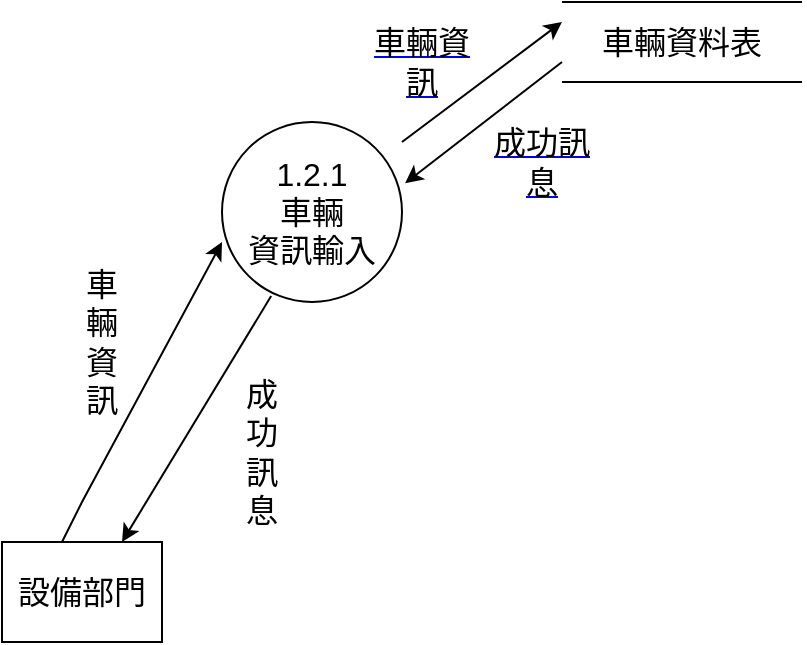 <mxfile version="26.2.14">
  <diagram name="第 1 页" id="ulnEvbnZ-n11O7iyt5Gd">
    <mxGraphModel dx="1037" dy="613" grid="1" gridSize="10" guides="1" tooltips="1" connect="1" arrows="0" fold="1" page="1" pageScale="1" pageWidth="827" pageHeight="1169" math="0" shadow="0">
      <root>
        <mxCell id="0" />
        <mxCell id="1" parent="0" />
        <mxCell id="UEYiM6BG_5IpnTY2fkz6-15" value="" style="rounded=0;whiteSpace=wrap;html=1;" vertex="1" parent="1">
          <mxGeometry x="80" y="630" width="80" height="50" as="geometry" />
        </mxCell>
        <mxCell id="UEYiM6BG_5IpnTY2fkz6-16" value="&lt;font style=&quot;font-size: 16px;&quot;&gt;設備部門&lt;/font&gt;" style="text;html=1;align=center;verticalAlign=middle;whiteSpace=wrap;rounded=0;rotation=0;" vertex="1" parent="1">
          <mxGeometry x="80" y="630" width="80" height="50" as="geometry" />
        </mxCell>
        <mxCell id="UEYiM6BG_5IpnTY2fkz6-17" value="" style="ellipse;whiteSpace=wrap;html=1;aspect=fixed;" vertex="1" parent="1">
          <mxGeometry x="190" y="420" width="90" height="90" as="geometry" />
        </mxCell>
        <mxCell id="UEYiM6BG_5IpnTY2fkz6-18" value="&lt;div&gt;&lt;span style=&quot;font-size: 16px; background-color: transparent; color: light-dark(rgb(0, 0, 0), rgb(255, 255, 255));&quot;&gt;1.2.1&lt;/span&gt;&lt;/div&gt;&lt;span style=&quot;font-size: 16px; background-color: transparent; color: light-dark(rgb(0, 0, 0), rgb(255, 255, 255));&quot;&gt;車輛&lt;/span&gt;&lt;div&gt;&lt;div&gt;&lt;font style=&quot;font-size: 16px;&quot;&gt;資訊輸入&lt;/font&gt;&lt;/div&gt;&lt;/div&gt;" style="text;html=1;align=center;verticalAlign=middle;whiteSpace=wrap;rounded=0;" vertex="1" parent="1">
          <mxGeometry x="200" y="440" width="70" height="50" as="geometry" />
        </mxCell>
        <mxCell id="UEYiM6BG_5IpnTY2fkz6-31" value="&lt;span style=&quot;font-size: 16px;&quot;&gt;成&lt;/span&gt;&lt;div&gt;&lt;span style=&quot;font-size: 16px;&quot;&gt;功&lt;/span&gt;&lt;/div&gt;&lt;div&gt;&lt;span style=&quot;font-size: 16px;&quot;&gt;訊&lt;/span&gt;&lt;/div&gt;&lt;div&gt;&lt;span style=&quot;font-size: 16px;&quot;&gt;息&lt;/span&gt;&lt;/div&gt;" style="text;html=1;align=center;verticalAlign=middle;whiteSpace=wrap;rounded=0;" vertex="1" parent="1">
          <mxGeometry x="200" y="567" width="20" height="35" as="geometry" />
        </mxCell>
        <mxCell id="UEYiM6BG_5IpnTY2fkz6-32" value="&lt;font style=&quot;font-size: 16px;&quot;&gt;車輛資訊&lt;/font&gt;" style="text;html=1;align=center;verticalAlign=middle;whiteSpace=wrap;rounded=0;" vertex="1" parent="1">
          <mxGeometry x="120" y="510" width="20" height="40" as="geometry" />
        </mxCell>
        <mxCell id="UEYiM6BG_5IpnTY2fkz6-33" value="" style="endArrow=none;html=1;rounded=0;" edge="1" parent="1">
          <mxGeometry width="50" height="50" relative="1" as="geometry">
            <mxPoint x="360" y="360" as="sourcePoint" />
            <mxPoint x="480" y="360" as="targetPoint" />
          </mxGeometry>
        </mxCell>
        <mxCell id="UEYiM6BG_5IpnTY2fkz6-34" value="" style="endArrow=none;html=1;rounded=0;" edge="1" parent="1">
          <mxGeometry width="50" height="50" relative="1" as="geometry">
            <mxPoint x="360" y="400" as="sourcePoint" />
            <mxPoint x="480" y="400" as="targetPoint" />
          </mxGeometry>
        </mxCell>
        <mxCell id="UEYiM6BG_5IpnTY2fkz6-35" value="&lt;font style=&quot;font-size: 16px;&quot;&gt;車輛資料表&lt;/font&gt;" style="text;html=1;align=center;verticalAlign=middle;whiteSpace=wrap;rounded=0;" vertex="1" parent="1">
          <mxGeometry x="360" y="360" width="120" height="40" as="geometry" />
        </mxCell>
        <mxCell id="UEYiM6BG_5IpnTY2fkz6-36" value="" style="endArrow=classic;html=1;rounded=0;entryX=1.017;entryY=0.34;entryDx=0;entryDy=0;entryPerimeter=0;exitX=0;exitY=0.75;exitDx=0;exitDy=0;" edge="1" parent="1" source="UEYiM6BG_5IpnTY2fkz6-35" target="UEYiM6BG_5IpnTY2fkz6-17">
          <mxGeometry width="50" height="50" relative="1" as="geometry">
            <mxPoint x="370" y="500" as="sourcePoint" />
            <mxPoint x="420" y="450" as="targetPoint" />
          </mxGeometry>
        </mxCell>
        <mxCell id="UEYiM6BG_5IpnTY2fkz6-37" value="" style="endArrow=classic;html=1;rounded=0;entryX=0;entryY=0.25;entryDx=0;entryDy=0;" edge="1" parent="1" target="UEYiM6BG_5IpnTY2fkz6-35">
          <mxGeometry width="50" height="50" relative="1" as="geometry">
            <mxPoint x="280" y="430" as="sourcePoint" />
            <mxPoint x="420" y="450" as="targetPoint" />
          </mxGeometry>
        </mxCell>
        <UserObject label="&lt;div&gt;&lt;font style=&quot;font-size: 16px; color: rgb(0, 0, 0);&quot;&gt;車輛資&lt;/font&gt;&lt;div&gt;&lt;span style=&quot;color: light-dark(rgb(0, 0, 0), rgb(237, 237, 237)); font-size: 16px; background-color: transparent;&quot;&gt;訊&lt;/span&gt;&lt;/div&gt;&lt;/div&gt;" link="https://www.draw.io" id="UEYiM6BG_5IpnTY2fkz6-41">
          <mxCell style="text;html=1;strokeColor=none;fillColor=none;whiteSpace=wrap;align=center;verticalAlign=middle;fontColor=#0000EE;fontStyle=4;" vertex="1" parent="1">
            <mxGeometry x="260" y="370" width="60" height="40" as="geometry" />
          </mxCell>
        </UserObject>
        <UserObject label="&lt;font style=&quot;font-size: 16px; color: rgb(0, 0, 0);&quot;&gt;成功訊息&lt;/font&gt;" link="https://www.draw.io" id="UEYiM6BG_5IpnTY2fkz6-42">
          <mxCell style="text;html=1;strokeColor=none;fillColor=none;whiteSpace=wrap;align=center;verticalAlign=middle;fontColor=#0000EE;fontStyle=4;" vertex="1" parent="1">
            <mxGeometry x="320" y="420" width="60" height="40" as="geometry" />
          </mxCell>
        </UserObject>
        <mxCell id="UEYiM6BG_5IpnTY2fkz6-49" value="" style="edgeStyle=none;orthogonalLoop=1;jettySize=auto;html=1;rounded=0;exitX=0.375;exitY=0;exitDx=0;exitDy=0;entryX=0;entryY=0.667;entryDx=0;entryDy=0;entryPerimeter=0;exitPerimeter=0;" edge="1" parent="1" source="UEYiM6BG_5IpnTY2fkz6-16" target="UEYiM6BG_5IpnTY2fkz6-17">
          <mxGeometry width="100" relative="1" as="geometry">
            <mxPoint x="60" y="610" as="sourcePoint" />
            <mxPoint x="160" y="610" as="targetPoint" />
            <Array as="points">
              <mxPoint x="120" y="610" />
            </Array>
          </mxGeometry>
        </mxCell>
        <mxCell id="UEYiM6BG_5IpnTY2fkz6-51" value="" style="edgeStyle=none;orthogonalLoop=1;jettySize=auto;html=1;rounded=0;entryX=0.75;entryY=0;entryDx=0;entryDy=0;exitX=0.273;exitY=0.967;exitDx=0;exitDy=0;exitPerimeter=0;" edge="1" parent="1" source="UEYiM6BG_5IpnTY2fkz6-17" target="UEYiM6BG_5IpnTY2fkz6-16">
          <mxGeometry width="100" relative="1" as="geometry">
            <mxPoint x="140" y="620" as="sourcePoint" />
            <mxPoint x="260" y="500" as="targetPoint" />
            <Array as="points" />
          </mxGeometry>
        </mxCell>
      </root>
    </mxGraphModel>
  </diagram>
</mxfile>
